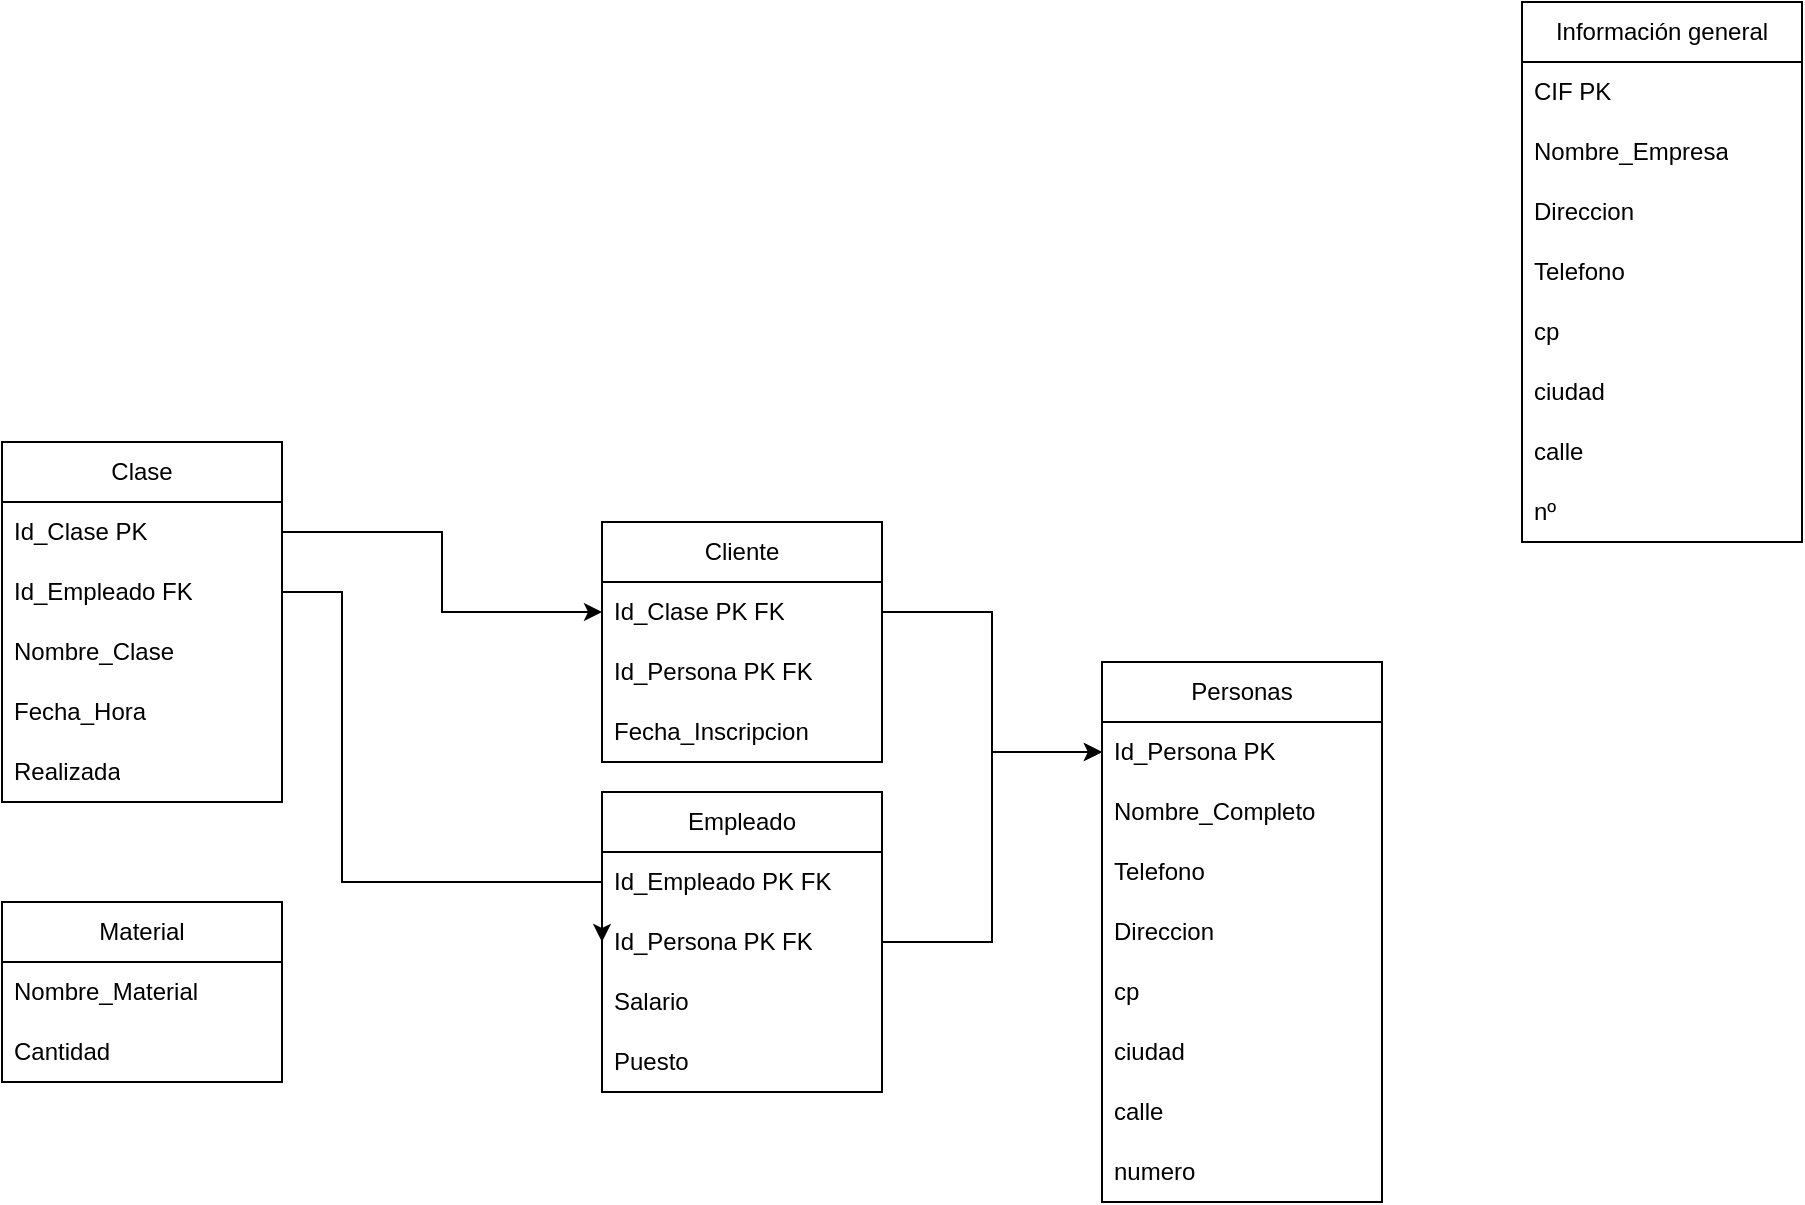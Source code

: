 <mxfile version="26.2.15">
  <diagram name="Página-1" id="BuA3_C2xY3K_T9wsnMKu">
    <mxGraphModel dx="1226" dy="746" grid="1" gridSize="10" guides="1" tooltips="1" connect="1" arrows="1" fold="1" page="1" pageScale="1" pageWidth="827" pageHeight="1169" background="none" math="0" shadow="0">
      <root>
        <mxCell id="0" />
        <mxCell id="1" parent="0" />
        <mxCell id="duQtq0wuoLA7PKLK23A4-1" value="Información general" style="swimlane;fontStyle=0;childLayout=stackLayout;horizontal=1;startSize=30;horizontalStack=0;resizeParent=1;resizeParentMax=0;resizeLast=0;collapsible=1;marginBottom=0;whiteSpace=wrap;html=1;" vertex="1" parent="1">
          <mxGeometry x="800" y="100" width="140" height="270" as="geometry" />
        </mxCell>
        <mxCell id="duQtq0wuoLA7PKLK23A4-2" value="CIF PK" style="text;strokeColor=none;fillColor=none;align=left;verticalAlign=middle;spacingLeft=4;spacingRight=4;overflow=hidden;points=[[0,0.5],[1,0.5]];portConstraint=eastwest;rotatable=0;whiteSpace=wrap;html=1;" vertex="1" parent="duQtq0wuoLA7PKLK23A4-1">
          <mxGeometry y="30" width="140" height="30" as="geometry" />
        </mxCell>
        <mxCell id="duQtq0wuoLA7PKLK23A4-3" value="Nombre_Empresa" style="text;strokeColor=none;fillColor=none;align=left;verticalAlign=middle;spacingLeft=4;spacingRight=4;overflow=hidden;points=[[0,0.5],[1,0.5]];portConstraint=eastwest;rotatable=0;whiteSpace=wrap;html=1;" vertex="1" parent="duQtq0wuoLA7PKLK23A4-1">
          <mxGeometry y="60" width="140" height="30" as="geometry" />
        </mxCell>
        <mxCell id="duQtq0wuoLA7PKLK23A4-4" value="Direccion" style="text;strokeColor=none;fillColor=none;align=left;verticalAlign=middle;spacingLeft=4;spacingRight=4;overflow=hidden;points=[[0,0.5],[1,0.5]];portConstraint=eastwest;rotatable=0;whiteSpace=wrap;html=1;" vertex="1" parent="duQtq0wuoLA7PKLK23A4-1">
          <mxGeometry y="90" width="140" height="30" as="geometry" />
        </mxCell>
        <mxCell id="duQtq0wuoLA7PKLK23A4-6" value="Telefono" style="text;strokeColor=none;fillColor=none;align=left;verticalAlign=middle;spacingLeft=4;spacingRight=4;overflow=hidden;points=[[0,0.5],[1,0.5]];portConstraint=eastwest;rotatable=0;whiteSpace=wrap;html=1;" vertex="1" parent="duQtq0wuoLA7PKLK23A4-1">
          <mxGeometry y="120" width="140" height="30" as="geometry" />
        </mxCell>
        <mxCell id="duQtq0wuoLA7PKLK23A4-8" value="cp" style="text;strokeColor=none;fillColor=none;align=left;verticalAlign=middle;spacingLeft=4;spacingRight=4;overflow=hidden;points=[[0,0.5],[1,0.5]];portConstraint=eastwest;rotatable=0;whiteSpace=wrap;html=1;" vertex="1" parent="duQtq0wuoLA7PKLK23A4-1">
          <mxGeometry y="150" width="140" height="30" as="geometry" />
        </mxCell>
        <mxCell id="duQtq0wuoLA7PKLK23A4-7" value="ciudad" style="text;strokeColor=none;fillColor=none;align=left;verticalAlign=middle;spacingLeft=4;spacingRight=4;overflow=hidden;points=[[0,0.5],[1,0.5]];portConstraint=eastwest;rotatable=0;whiteSpace=wrap;html=1;" vertex="1" parent="duQtq0wuoLA7PKLK23A4-1">
          <mxGeometry y="180" width="140" height="30" as="geometry" />
        </mxCell>
        <mxCell id="duQtq0wuoLA7PKLK23A4-9" value="calle&lt;span style=&quot;color: rgba(0, 0, 0, 0); font-family: monospace; font-size: 0px; text-wrap-mode: nowrap;&quot;&gt;%3CmxGraphModel%3E%3Croot%3E%3CmxCell%20id%3D%220%22%2F%3E%3CmxCell%20id%3D%221%22%20parent%3D%220%22%2F%3E%3CmxCell%20id%3D%222%22%20value%3D%22Direccion%22%20style%3D%22text%3BstrokeColor%3Dnone%3BfillColor%3Dnone%3Balign%3Dleft%3BverticalAlign%3Dmiddle%3BspacingLeft%3D4%3BspacingRight%3D4%3Boverflow%3Dhidden%3Bpoints%3D%5B%5B0%2C0.5%5D%2C%5B1%2C0.5%5D%5D%3BportConstraint%3Deastwest%3Brotatable%3D0%3BwhiteSpace%3Dwrap%3Bhtml%3D1%3B%22%20vertex%3D%221%22%20parent%3D%221%22%3E%3CmxGeometry%20x%3D%22430%22%20y%3D%22230%22%20width%3D%22140%22%20height%3D%2230%22%20as%3D%22geometry%22%2F%3E%3C%2FmxCell%3E%3C%2Froot%3E%3C%2FmxGraphModel%3E&lt;/span&gt;" style="text;strokeColor=none;fillColor=none;align=left;verticalAlign=middle;spacingLeft=4;spacingRight=4;overflow=hidden;points=[[0,0.5],[1,0.5]];portConstraint=eastwest;rotatable=0;whiteSpace=wrap;html=1;" vertex="1" parent="duQtq0wuoLA7PKLK23A4-1">
          <mxGeometry y="210" width="140" height="30" as="geometry" />
        </mxCell>
        <mxCell id="duQtq0wuoLA7PKLK23A4-5" value="nº" style="text;strokeColor=none;fillColor=none;align=left;verticalAlign=middle;spacingLeft=4;spacingRight=4;overflow=hidden;points=[[0,0.5],[1,0.5]];portConstraint=eastwest;rotatable=0;whiteSpace=wrap;html=1;" vertex="1" parent="duQtq0wuoLA7PKLK23A4-1">
          <mxGeometry y="240" width="140" height="30" as="geometry" />
        </mxCell>
        <mxCell id="duQtq0wuoLA7PKLK23A4-10" value="Personas" style="swimlane;fontStyle=0;childLayout=stackLayout;horizontal=1;startSize=30;horizontalStack=0;resizeParent=1;resizeParentMax=0;resizeLast=0;collapsible=1;marginBottom=0;whiteSpace=wrap;html=1;" vertex="1" parent="1">
          <mxGeometry x="590" y="430" width="140" height="270" as="geometry" />
        </mxCell>
        <mxCell id="duQtq0wuoLA7PKLK23A4-11" value="Id_Persona PK" style="text;strokeColor=none;fillColor=none;align=left;verticalAlign=middle;spacingLeft=4;spacingRight=4;overflow=hidden;points=[[0,0.5],[1,0.5]];portConstraint=eastwest;rotatable=0;whiteSpace=wrap;html=1;" vertex="1" parent="duQtq0wuoLA7PKLK23A4-10">
          <mxGeometry y="30" width="140" height="30" as="geometry" />
        </mxCell>
        <mxCell id="duQtq0wuoLA7PKLK23A4-12" value="Nombre_Completo" style="text;strokeColor=none;fillColor=none;align=left;verticalAlign=middle;spacingLeft=4;spacingRight=4;overflow=hidden;points=[[0,0.5],[1,0.5]];portConstraint=eastwest;rotatable=0;whiteSpace=wrap;html=1;" vertex="1" parent="duQtq0wuoLA7PKLK23A4-10">
          <mxGeometry y="60" width="140" height="30" as="geometry" />
        </mxCell>
        <mxCell id="duQtq0wuoLA7PKLK23A4-18" value="Telefono" style="text;strokeColor=none;fillColor=none;align=left;verticalAlign=middle;spacingLeft=4;spacingRight=4;overflow=hidden;points=[[0,0.5],[1,0.5]];portConstraint=eastwest;rotatable=0;whiteSpace=wrap;html=1;" vertex="1" parent="duQtq0wuoLA7PKLK23A4-10">
          <mxGeometry y="90" width="140" height="30" as="geometry" />
        </mxCell>
        <mxCell id="duQtq0wuoLA7PKLK23A4-20" value="Direccion" style="text;strokeColor=none;fillColor=none;align=left;verticalAlign=middle;spacingLeft=4;spacingRight=4;overflow=hidden;points=[[0,0.5],[1,0.5]];portConstraint=eastwest;rotatable=0;whiteSpace=wrap;html=1;" vertex="1" parent="duQtq0wuoLA7PKLK23A4-10">
          <mxGeometry y="120" width="140" height="30" as="geometry" />
        </mxCell>
        <mxCell id="duQtq0wuoLA7PKLK23A4-21" value="cp" style="text;strokeColor=none;fillColor=none;align=left;verticalAlign=middle;spacingLeft=4;spacingRight=4;overflow=hidden;points=[[0,0.5],[1,0.5]];portConstraint=eastwest;rotatable=0;whiteSpace=wrap;html=1;" vertex="1" parent="duQtq0wuoLA7PKLK23A4-10">
          <mxGeometry y="150" width="140" height="30" as="geometry" />
        </mxCell>
        <mxCell id="duQtq0wuoLA7PKLK23A4-19" value="ciudad" style="text;strokeColor=none;fillColor=none;align=left;verticalAlign=middle;spacingLeft=4;spacingRight=4;overflow=hidden;points=[[0,0.5],[1,0.5]];portConstraint=eastwest;rotatable=0;whiteSpace=wrap;html=1;" vertex="1" parent="duQtq0wuoLA7PKLK23A4-10">
          <mxGeometry y="180" width="140" height="30" as="geometry" />
        </mxCell>
        <mxCell id="duQtq0wuoLA7PKLK23A4-13" value="calle" style="text;strokeColor=none;fillColor=none;align=left;verticalAlign=middle;spacingLeft=4;spacingRight=4;overflow=hidden;points=[[0,0.5],[1,0.5]];portConstraint=eastwest;rotatable=0;whiteSpace=wrap;html=1;" vertex="1" parent="duQtq0wuoLA7PKLK23A4-10">
          <mxGeometry y="210" width="140" height="30" as="geometry" />
        </mxCell>
        <mxCell id="duQtq0wuoLA7PKLK23A4-25" value="numero" style="text;strokeColor=none;fillColor=none;align=left;verticalAlign=middle;spacingLeft=4;spacingRight=4;overflow=hidden;points=[[0,0.5],[1,0.5]];portConstraint=eastwest;rotatable=0;whiteSpace=wrap;html=1;" vertex="1" parent="duQtq0wuoLA7PKLK23A4-10">
          <mxGeometry y="240" width="140" height="30" as="geometry" />
        </mxCell>
        <mxCell id="duQtq0wuoLA7PKLK23A4-14" value="Cliente" style="swimlane;fontStyle=0;childLayout=stackLayout;horizontal=1;startSize=30;horizontalStack=0;resizeParent=1;resizeParentMax=0;resizeLast=0;collapsible=1;marginBottom=0;whiteSpace=wrap;html=1;" vertex="1" parent="1">
          <mxGeometry x="340" y="360" width="140" height="120" as="geometry" />
        </mxCell>
        <mxCell id="duQtq0wuoLA7PKLK23A4-15" value="Id_Clase PK FK" style="text;strokeColor=none;fillColor=none;align=left;verticalAlign=middle;spacingLeft=4;spacingRight=4;overflow=hidden;points=[[0,0.5],[1,0.5]];portConstraint=eastwest;rotatable=0;whiteSpace=wrap;html=1;" vertex="1" parent="duQtq0wuoLA7PKLK23A4-14">
          <mxGeometry y="30" width="140" height="30" as="geometry" />
        </mxCell>
        <mxCell id="duQtq0wuoLA7PKLK23A4-57" value="&lt;div&gt;Id_Persona PK FK&lt;/div&gt;" style="text;strokeColor=none;fillColor=none;align=left;verticalAlign=middle;spacingLeft=4;spacingRight=4;overflow=hidden;points=[[0,0.5],[1,0.5]];portConstraint=eastwest;rotatable=0;whiteSpace=wrap;html=1;" vertex="1" parent="duQtq0wuoLA7PKLK23A4-14">
          <mxGeometry y="60" width="140" height="30" as="geometry" />
        </mxCell>
        <mxCell id="duQtq0wuoLA7PKLK23A4-52" value="&lt;div&gt;Fecha_Inscripcion&lt;/div&gt;" style="text;strokeColor=none;fillColor=none;align=left;verticalAlign=middle;spacingLeft=4;spacingRight=4;overflow=hidden;points=[[0,0.5],[1,0.5]];portConstraint=eastwest;rotatable=0;whiteSpace=wrap;html=1;" vertex="1" parent="duQtq0wuoLA7PKLK23A4-14">
          <mxGeometry y="90" width="140" height="30" as="geometry" />
        </mxCell>
        <mxCell id="duQtq0wuoLA7PKLK23A4-26" value="Empleado" style="swimlane;fontStyle=0;childLayout=stackLayout;horizontal=1;startSize=30;horizontalStack=0;resizeParent=1;resizeParentMax=0;resizeLast=0;collapsible=1;marginBottom=0;whiteSpace=wrap;html=1;" vertex="1" parent="1">
          <mxGeometry x="340" y="495" width="140" height="150" as="geometry" />
        </mxCell>
        <mxCell id="duQtq0wuoLA7PKLK23A4-58" value="Id_Empleado PK FK" style="text;strokeColor=none;fillColor=none;align=left;verticalAlign=middle;spacingLeft=4;spacingRight=4;overflow=hidden;points=[[0,0.5],[1,0.5]];portConstraint=eastwest;rotatable=0;whiteSpace=wrap;html=1;" vertex="1" parent="duQtq0wuoLA7PKLK23A4-26">
          <mxGeometry y="30" width="140" height="30" as="geometry" />
        </mxCell>
        <mxCell id="duQtq0wuoLA7PKLK23A4-54" value="&lt;div&gt;Id_Persona PK FK&lt;/div&gt;" style="text;strokeColor=none;fillColor=none;align=left;verticalAlign=middle;spacingLeft=4;spacingRight=4;overflow=hidden;points=[[0,0.5],[1,0.5]];portConstraint=eastwest;rotatable=0;whiteSpace=wrap;html=1;" vertex="1" parent="duQtq0wuoLA7PKLK23A4-26">
          <mxGeometry y="60" width="140" height="30" as="geometry" />
        </mxCell>
        <mxCell id="duQtq0wuoLA7PKLK23A4-27" value="Salario" style="text;strokeColor=none;fillColor=none;align=left;verticalAlign=middle;spacingLeft=4;spacingRight=4;overflow=hidden;points=[[0,0.5],[1,0.5]];portConstraint=eastwest;rotatable=0;whiteSpace=wrap;html=1;" vertex="1" parent="duQtq0wuoLA7PKLK23A4-26">
          <mxGeometry y="90" width="140" height="30" as="geometry" />
        </mxCell>
        <mxCell id="duQtq0wuoLA7PKLK23A4-42" value="Puesto" style="text;strokeColor=none;fillColor=none;align=left;verticalAlign=middle;spacingLeft=4;spacingRight=4;overflow=hidden;points=[[0,0.5],[1,0.5]];portConstraint=eastwest;rotatable=0;whiteSpace=wrap;html=1;" vertex="1" parent="duQtq0wuoLA7PKLK23A4-26">
          <mxGeometry y="120" width="140" height="30" as="geometry" />
        </mxCell>
        <mxCell id="duQtq0wuoLA7PKLK23A4-28" value="Clase" style="swimlane;fontStyle=0;childLayout=stackLayout;horizontal=1;startSize=30;horizontalStack=0;resizeParent=1;resizeParentMax=0;resizeLast=0;collapsible=1;marginBottom=0;whiteSpace=wrap;html=1;" vertex="1" parent="1">
          <mxGeometry x="40" y="320" width="140" height="180" as="geometry" />
        </mxCell>
        <mxCell id="duQtq0wuoLA7PKLK23A4-29" value="Id_Clase PK" style="text;strokeColor=none;fillColor=none;align=left;verticalAlign=middle;spacingLeft=4;spacingRight=4;overflow=hidden;points=[[0,0.5],[1,0.5]];portConstraint=eastwest;rotatable=0;whiteSpace=wrap;html=1;" vertex="1" parent="duQtq0wuoLA7PKLK23A4-28">
          <mxGeometry y="30" width="140" height="30" as="geometry" />
        </mxCell>
        <mxCell id="duQtq0wuoLA7PKLK23A4-47" value="Id_Empleado FK" style="text;strokeColor=none;fillColor=none;align=left;verticalAlign=middle;spacingLeft=4;spacingRight=4;overflow=hidden;points=[[0,0.5],[1,0.5]];portConstraint=eastwest;rotatable=0;whiteSpace=wrap;html=1;" vertex="1" parent="duQtq0wuoLA7PKLK23A4-28">
          <mxGeometry y="60" width="140" height="30" as="geometry" />
        </mxCell>
        <mxCell id="duQtq0wuoLA7PKLK23A4-45" value="Nombre_Clase" style="text;strokeColor=none;fillColor=none;align=left;verticalAlign=middle;spacingLeft=4;spacingRight=4;overflow=hidden;points=[[0,0.5],[1,0.5]];portConstraint=eastwest;rotatable=0;whiteSpace=wrap;html=1;" vertex="1" parent="duQtq0wuoLA7PKLK23A4-28">
          <mxGeometry y="90" width="140" height="30" as="geometry" />
        </mxCell>
        <mxCell id="duQtq0wuoLA7PKLK23A4-46" value="Fecha_Hora" style="text;strokeColor=none;fillColor=none;align=left;verticalAlign=middle;spacingLeft=4;spacingRight=4;overflow=hidden;points=[[0,0.5],[1,0.5]];portConstraint=eastwest;rotatable=0;whiteSpace=wrap;html=1;" vertex="1" parent="duQtq0wuoLA7PKLK23A4-28">
          <mxGeometry y="120" width="140" height="30" as="geometry" />
        </mxCell>
        <mxCell id="duQtq0wuoLA7PKLK23A4-44" value="Realizada" style="text;strokeColor=none;fillColor=none;align=left;verticalAlign=middle;spacingLeft=4;spacingRight=4;overflow=hidden;points=[[0,0.5],[1,0.5]];portConstraint=eastwest;rotatable=0;whiteSpace=wrap;html=1;" vertex="1" parent="duQtq0wuoLA7PKLK23A4-28">
          <mxGeometry y="150" width="140" height="30" as="geometry" />
        </mxCell>
        <mxCell id="duQtq0wuoLA7PKLK23A4-31" value="Material" style="swimlane;fontStyle=0;childLayout=stackLayout;horizontal=1;startSize=30;horizontalStack=0;resizeParent=1;resizeParentMax=0;resizeLast=0;collapsible=1;marginBottom=0;whiteSpace=wrap;html=1;" vertex="1" parent="1">
          <mxGeometry x="40" y="550" width="140" height="90" as="geometry" />
        </mxCell>
        <mxCell id="duQtq0wuoLA7PKLK23A4-32" value="Nombre_Material" style="text;strokeColor=none;fillColor=none;align=left;verticalAlign=middle;spacingLeft=4;spacingRight=4;overflow=hidden;points=[[0,0.5],[1,0.5]];portConstraint=eastwest;rotatable=0;whiteSpace=wrap;html=1;" vertex="1" parent="duQtq0wuoLA7PKLK23A4-31">
          <mxGeometry y="30" width="140" height="30" as="geometry" />
        </mxCell>
        <mxCell id="duQtq0wuoLA7PKLK23A4-43" value="Cantidad" style="text;strokeColor=none;fillColor=none;align=left;verticalAlign=middle;spacingLeft=4;spacingRight=4;overflow=hidden;points=[[0,0.5],[1,0.5]];portConstraint=eastwest;rotatable=0;whiteSpace=wrap;html=1;" vertex="1" parent="duQtq0wuoLA7PKLK23A4-31">
          <mxGeometry y="60" width="140" height="30" as="geometry" />
        </mxCell>
        <mxCell id="duQtq0wuoLA7PKLK23A4-49" style="edgeStyle=orthogonalEdgeStyle;rounded=0;orthogonalLoop=1;jettySize=auto;html=1;exitX=1;exitY=0.5;exitDx=0;exitDy=0;entryX=0;entryY=0.5;entryDx=0;entryDy=0;" edge="1" parent="1" source="duQtq0wuoLA7PKLK23A4-15" target="duQtq0wuoLA7PKLK23A4-11">
          <mxGeometry relative="1" as="geometry" />
        </mxCell>
        <mxCell id="duQtq0wuoLA7PKLK23A4-53" style="edgeStyle=orthogonalEdgeStyle;rounded=0;orthogonalLoop=1;jettySize=auto;html=1;exitX=1;exitY=0.5;exitDx=0;exitDy=0;entryX=0;entryY=0.5;entryDx=0;entryDy=0;" edge="1" parent="1" source="duQtq0wuoLA7PKLK23A4-29" target="duQtq0wuoLA7PKLK23A4-15">
          <mxGeometry relative="1" as="geometry" />
        </mxCell>
        <mxCell id="duQtq0wuoLA7PKLK23A4-56" style="edgeStyle=orthogonalEdgeStyle;rounded=0;orthogonalLoop=1;jettySize=auto;html=1;exitX=1;exitY=0.5;exitDx=0;exitDy=0;entryX=0;entryY=0.5;entryDx=0;entryDy=0;" edge="1" parent="1" source="duQtq0wuoLA7PKLK23A4-47" target="duQtq0wuoLA7PKLK23A4-54">
          <mxGeometry relative="1" as="geometry">
            <Array as="points">
              <mxPoint x="210" y="395" />
              <mxPoint x="210" y="540" />
            </Array>
          </mxGeometry>
        </mxCell>
        <mxCell id="duQtq0wuoLA7PKLK23A4-59" style="edgeStyle=orthogonalEdgeStyle;rounded=0;orthogonalLoop=1;jettySize=auto;html=1;exitX=1;exitY=0.5;exitDx=0;exitDy=0;entryX=0;entryY=0.5;entryDx=0;entryDy=0;" edge="1" parent="1" source="duQtq0wuoLA7PKLK23A4-54" target="duQtq0wuoLA7PKLK23A4-11">
          <mxGeometry relative="1" as="geometry" />
        </mxCell>
      </root>
    </mxGraphModel>
  </diagram>
</mxfile>
